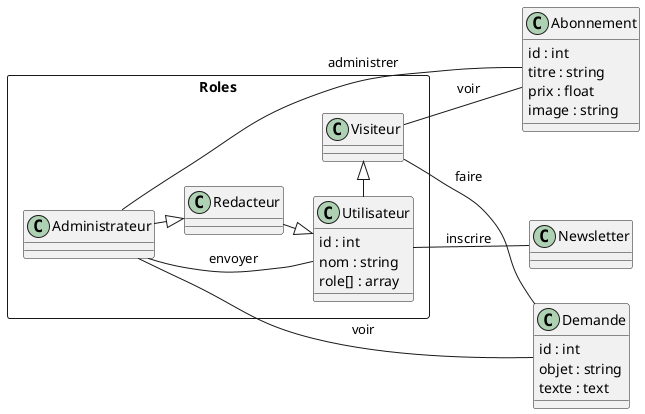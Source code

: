 @startuml
left to right direction
rectangle Roles{
    class Utilisateur{
        id : int
        nom : string
        role[] : array
    }
    class Visiteur{}
    class Redacteur{}
    class Administrateur{}
}

class Abonnement{
    id : int
    titre : string
    prix : float
    image : string
}
class Newsletter{
}
class Demande{
    id : int
    objet : string
    texte : text
}

Utilisateur -|> Visiteur
Redacteur -|> Utilisateur
Administrateur -|> Redacteur

Administrateur -- Abonnement : administrer
Administrateur -- Demande : voir
Administrateur -- Utilisateur : envoyer

Utilisateur -- Newsletter : inscrire

Visiteur -- Demande : faire
Visiteur -- Abonnement : voir



@enduml